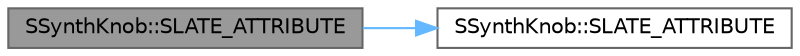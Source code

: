 digraph "SSynthKnob::SLATE_ATTRIBUTE"
{
 // INTERACTIVE_SVG=YES
 // LATEX_PDF_SIZE
  bgcolor="transparent";
  edge [fontname=Helvetica,fontsize=10,labelfontname=Helvetica,labelfontsize=10];
  node [fontname=Helvetica,fontsize=10,shape=box,height=0.2,width=0.4];
  rankdir="LR";
  Node1 [id="Node000001",label="SSynthKnob::SLATE_ATTRIBUTE",height=0.2,width=0.4,color="gray40", fillcolor="grey60", style="filled", fontcolor="black",tooltip="The name of the parameter."];
  Node1 -> Node2 [id="edge1_Node000001_Node000002",color="steelblue1",style="solid",tooltip=" "];
  Node2 [id="Node000002",label="SSynthKnob::SLATE_ATTRIBUTE",height=0.2,width=0.4,color="grey40", fillcolor="white", style="filled",URL="$d1/dbe/classSSynthKnob.html#acd70043f09bd95a1c85dc563ed643732",tooltip="Whether the handle is interactive or fixed."];
}
